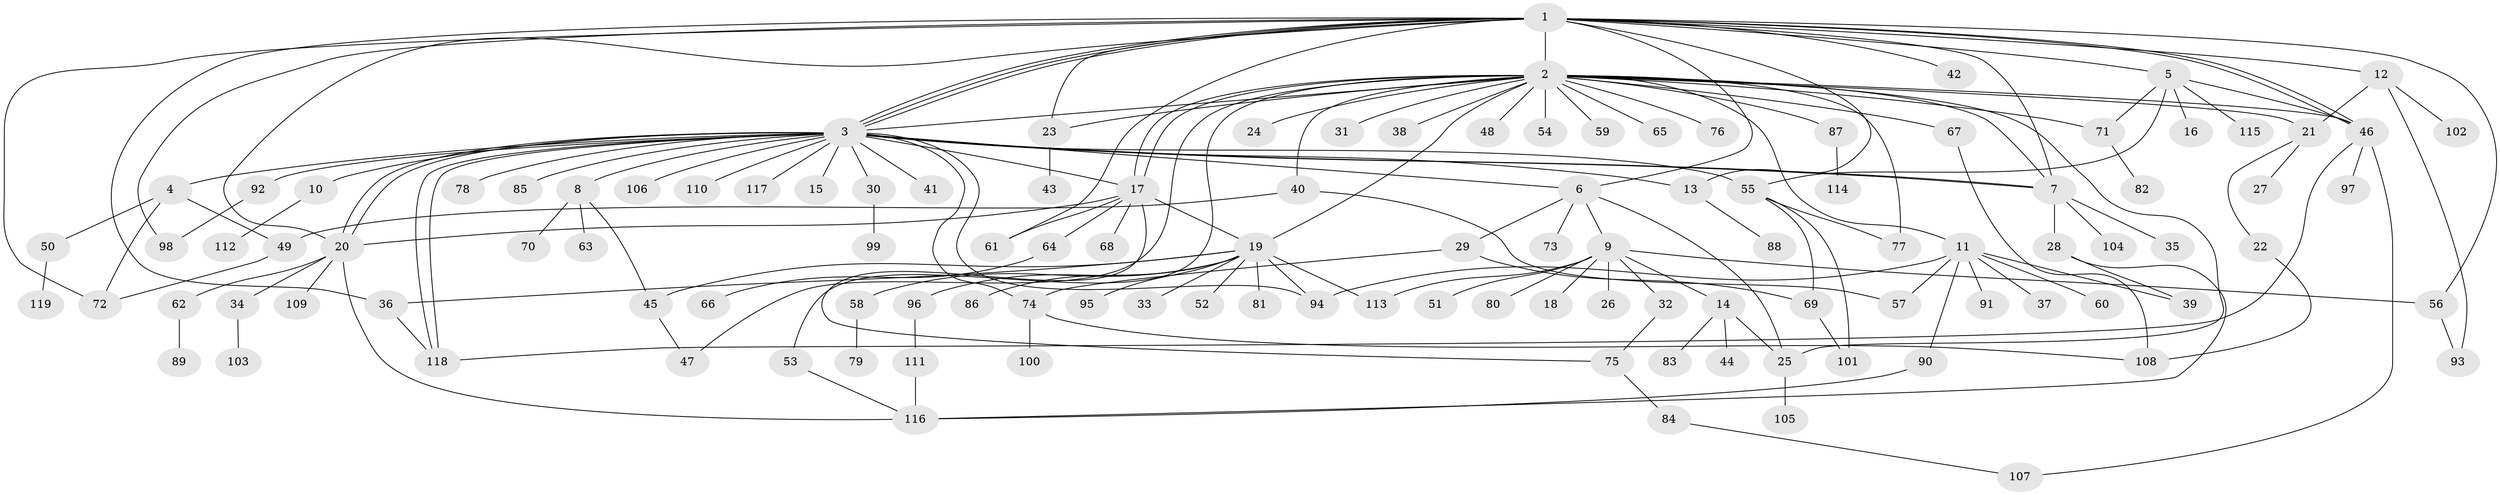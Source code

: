 // coarse degree distribution, {5: 0.1111111111111111, 1: 0.4166666666666667, 19: 0.027777777777777776, 2: 0.08333333333333333, 3: 0.08333333333333333, 4: 0.1111111111111111, 8: 0.027777777777777776, 9: 0.027777777777777776, 12: 0.027777777777777776, 16: 0.027777777777777776, 6: 0.05555555555555555}
// Generated by graph-tools (version 1.1) at 2025/36/03/04/25 23:36:45]
// undirected, 119 vertices, 171 edges
graph export_dot {
  node [color=gray90,style=filled];
  1;
  2;
  3;
  4;
  5;
  6;
  7;
  8;
  9;
  10;
  11;
  12;
  13;
  14;
  15;
  16;
  17;
  18;
  19;
  20;
  21;
  22;
  23;
  24;
  25;
  26;
  27;
  28;
  29;
  30;
  31;
  32;
  33;
  34;
  35;
  36;
  37;
  38;
  39;
  40;
  41;
  42;
  43;
  44;
  45;
  46;
  47;
  48;
  49;
  50;
  51;
  52;
  53;
  54;
  55;
  56;
  57;
  58;
  59;
  60;
  61;
  62;
  63;
  64;
  65;
  66;
  67;
  68;
  69;
  70;
  71;
  72;
  73;
  74;
  75;
  76;
  77;
  78;
  79;
  80;
  81;
  82;
  83;
  84;
  85;
  86;
  87;
  88;
  89;
  90;
  91;
  92;
  93;
  94;
  95;
  96;
  97;
  98;
  99;
  100;
  101;
  102;
  103;
  104;
  105;
  106;
  107;
  108;
  109;
  110;
  111;
  112;
  113;
  114;
  115;
  116;
  117;
  118;
  119;
  1 -- 2;
  1 -- 3;
  1 -- 3;
  1 -- 3;
  1 -- 5;
  1 -- 6;
  1 -- 7;
  1 -- 12;
  1 -- 13;
  1 -- 20;
  1 -- 23;
  1 -- 36;
  1 -- 42;
  1 -- 46;
  1 -- 46;
  1 -- 56;
  1 -- 61;
  1 -- 72;
  1 -- 98;
  2 -- 3;
  2 -- 7;
  2 -- 11;
  2 -- 17;
  2 -- 17;
  2 -- 19;
  2 -- 21;
  2 -- 23;
  2 -- 24;
  2 -- 25;
  2 -- 31;
  2 -- 38;
  2 -- 40;
  2 -- 46;
  2 -- 47;
  2 -- 48;
  2 -- 53;
  2 -- 54;
  2 -- 59;
  2 -- 65;
  2 -- 67;
  2 -- 71;
  2 -- 76;
  2 -- 77;
  2 -- 87;
  3 -- 4;
  3 -- 6;
  3 -- 7;
  3 -- 7;
  3 -- 8;
  3 -- 10;
  3 -- 13;
  3 -- 15;
  3 -- 17;
  3 -- 20;
  3 -- 20;
  3 -- 30;
  3 -- 41;
  3 -- 55;
  3 -- 74;
  3 -- 78;
  3 -- 85;
  3 -- 92;
  3 -- 94;
  3 -- 106;
  3 -- 110;
  3 -- 117;
  3 -- 118;
  3 -- 118;
  4 -- 49;
  4 -- 50;
  4 -- 72;
  5 -- 16;
  5 -- 46;
  5 -- 55;
  5 -- 71;
  5 -- 115;
  6 -- 9;
  6 -- 25;
  6 -- 29;
  6 -- 73;
  7 -- 28;
  7 -- 35;
  7 -- 104;
  8 -- 45;
  8 -- 63;
  8 -- 70;
  9 -- 14;
  9 -- 18;
  9 -- 26;
  9 -- 32;
  9 -- 51;
  9 -- 56;
  9 -- 80;
  9 -- 113;
  10 -- 112;
  11 -- 37;
  11 -- 39;
  11 -- 57;
  11 -- 60;
  11 -- 90;
  11 -- 91;
  11 -- 94;
  12 -- 21;
  12 -- 93;
  12 -- 102;
  13 -- 88;
  14 -- 25;
  14 -- 44;
  14 -- 83;
  17 -- 19;
  17 -- 20;
  17 -- 61;
  17 -- 64;
  17 -- 68;
  17 -- 75;
  19 -- 33;
  19 -- 36;
  19 -- 45;
  19 -- 52;
  19 -- 58;
  19 -- 81;
  19 -- 86;
  19 -- 94;
  19 -- 95;
  19 -- 96;
  19 -- 113;
  20 -- 34;
  20 -- 62;
  20 -- 109;
  20 -- 116;
  21 -- 22;
  21 -- 27;
  22 -- 108;
  23 -- 43;
  25 -- 105;
  28 -- 39;
  28 -- 116;
  29 -- 69;
  29 -- 74;
  30 -- 99;
  32 -- 75;
  34 -- 103;
  36 -- 118;
  40 -- 49;
  40 -- 57;
  45 -- 47;
  46 -- 97;
  46 -- 107;
  46 -- 118;
  49 -- 72;
  50 -- 119;
  53 -- 116;
  55 -- 69;
  55 -- 77;
  55 -- 101;
  56 -- 93;
  58 -- 79;
  62 -- 89;
  64 -- 66;
  67 -- 108;
  69 -- 101;
  71 -- 82;
  74 -- 100;
  74 -- 108;
  75 -- 84;
  84 -- 107;
  87 -- 114;
  90 -- 116;
  92 -- 98;
  96 -- 111;
  111 -- 116;
}
